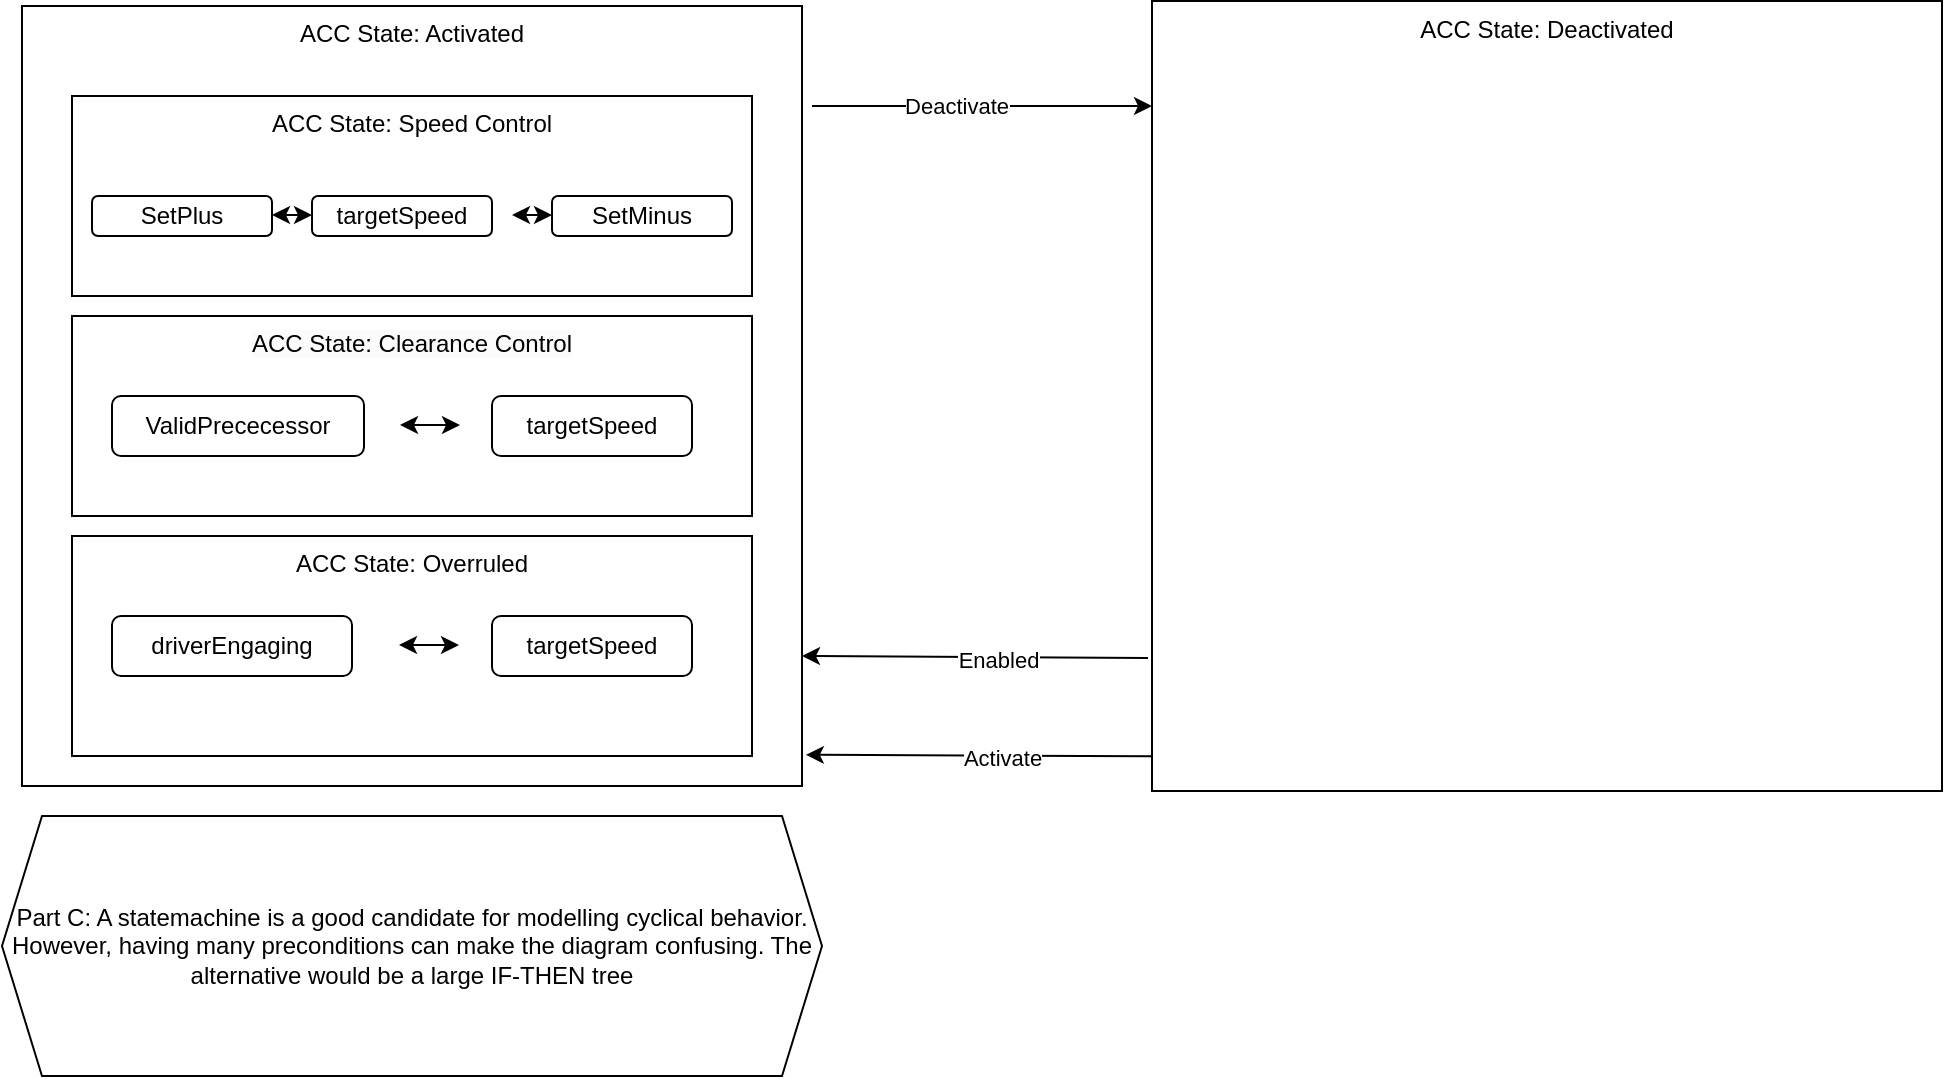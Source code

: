 <mxfile version="22.1.16" type="github">
  <diagram name="Page-1" id="5IsuKcasWGkJipCwxS3t">
    <mxGraphModel dx="910" dy="459" grid="1" gridSize="10" guides="1" tooltips="1" connect="1" arrows="1" fold="1" page="1" pageScale="1" pageWidth="827" pageHeight="1169" math="0" shadow="0">
      <root>
        <mxCell id="0" />
        <mxCell id="1" parent="0" />
        <mxCell id="f_7BDfIoyY3mClRFyVxb-1" value="ACC State: Deactivated" style="whiteSpace=wrap;html=1;aspect=fixed;verticalAlign=top;" vertex="1" parent="1">
          <mxGeometry x="760" y="62.5" width="395" height="395" as="geometry" />
        </mxCell>
        <mxCell id="f_7BDfIoyY3mClRFyVxb-2" value="ACC State: Activated" style="whiteSpace=wrap;html=1;aspect=fixed;verticalAlign=top;" vertex="1" parent="1">
          <mxGeometry x="195" y="65" width="390" height="390" as="geometry" />
        </mxCell>
        <mxCell id="f_7BDfIoyY3mClRFyVxb-9" value="" style="endArrow=classic;html=1;rounded=0;entryX=0;entryY=0.133;entryDx=0;entryDy=0;entryPerimeter=0;" edge="1" parent="1" target="f_7BDfIoyY3mClRFyVxb-1">
          <mxGeometry width="50" height="50" relative="1" as="geometry">
            <mxPoint x="590" y="115" as="sourcePoint" />
            <mxPoint x="670" y="65" as="targetPoint" />
          </mxGeometry>
        </mxCell>
        <mxCell id="f_7BDfIoyY3mClRFyVxb-10" value="Deactivate" style="edgeLabel;html=1;align=center;verticalAlign=middle;resizable=0;points=[];" vertex="1" connectable="0" parent="f_7BDfIoyY3mClRFyVxb-9">
          <mxGeometry x="-0.159" relative="1" as="geometry">
            <mxPoint as="offset" />
          </mxGeometry>
        </mxCell>
        <mxCell id="f_7BDfIoyY3mClRFyVxb-11" value="" style="endArrow=classic;html=1;rounded=0;exitX=0;exitY=0.956;exitDx=0;exitDy=0;exitPerimeter=0;entryX=1.005;entryY=0.96;entryDx=0;entryDy=0;entryPerimeter=0;" edge="1" parent="1" source="f_7BDfIoyY3mClRFyVxb-1" target="f_7BDfIoyY3mClRFyVxb-2">
          <mxGeometry width="50" height="50" relative="1" as="geometry">
            <mxPoint x="610" y="290" as="sourcePoint" />
            <mxPoint x="660" y="240" as="targetPoint" />
          </mxGeometry>
        </mxCell>
        <mxCell id="f_7BDfIoyY3mClRFyVxb-12" value="Activate" style="edgeLabel;html=1;align=center;verticalAlign=middle;resizable=0;points=[];" vertex="1" connectable="0" parent="f_7BDfIoyY3mClRFyVxb-11">
          <mxGeometry x="-0.127" y="1" relative="1" as="geometry">
            <mxPoint as="offset" />
          </mxGeometry>
        </mxCell>
        <mxCell id="f_7BDfIoyY3mClRFyVxb-13" value="" style="endArrow=classic;html=1;rounded=0;exitX=0;exitY=0.956;exitDx=0;exitDy=0;exitPerimeter=0;entryX=1.005;entryY=0.96;entryDx=0;entryDy=0;entryPerimeter=0;" edge="1" parent="1">
          <mxGeometry width="50" height="50" relative="1" as="geometry">
            <mxPoint x="758" y="391" as="sourcePoint" />
            <mxPoint x="585" y="390" as="targetPoint" />
          </mxGeometry>
        </mxCell>
        <mxCell id="f_7BDfIoyY3mClRFyVxb-14" value="Enabled" style="edgeLabel;html=1;align=center;verticalAlign=middle;resizable=0;points=[];" vertex="1" connectable="0" parent="f_7BDfIoyY3mClRFyVxb-13">
          <mxGeometry x="-0.127" y="1" relative="1" as="geometry">
            <mxPoint as="offset" />
          </mxGeometry>
        </mxCell>
        <mxCell id="f_7BDfIoyY3mClRFyVxb-15" value="ACC State: Speed Control" style="rounded=0;whiteSpace=wrap;html=1;verticalAlign=top;" vertex="1" parent="1">
          <mxGeometry x="220" y="110" width="340" height="100" as="geometry" />
        </mxCell>
        <mxCell id="f_7BDfIoyY3mClRFyVxb-16" value="targetSpeed" style="rounded=1;whiteSpace=wrap;html=1;" vertex="1" parent="1">
          <mxGeometry x="340" y="160" width="90" height="20" as="geometry" />
        </mxCell>
        <mxCell id="f_7BDfIoyY3mClRFyVxb-17" value="SetPlus" style="rounded=1;whiteSpace=wrap;html=1;" vertex="1" parent="1">
          <mxGeometry x="230" y="160" width="90" height="20" as="geometry" />
        </mxCell>
        <mxCell id="f_7BDfIoyY3mClRFyVxb-18" value="SetMinus" style="rounded=1;whiteSpace=wrap;html=1;" vertex="1" parent="1">
          <mxGeometry x="460" y="160" width="90" height="20" as="geometry" />
        </mxCell>
        <mxCell id="f_7BDfIoyY3mClRFyVxb-21" value="" style="endArrow=classic;startArrow=classic;html=1;rounded=0;" edge="1" parent="1">
          <mxGeometry width="50" height="50" relative="1" as="geometry">
            <mxPoint x="320" y="169.5" as="sourcePoint" />
            <mxPoint x="340" y="169.5" as="targetPoint" />
          </mxGeometry>
        </mxCell>
        <mxCell id="f_7BDfIoyY3mClRFyVxb-22" value="" style="endArrow=classic;startArrow=classic;html=1;rounded=0;" edge="1" parent="1">
          <mxGeometry width="50" height="50" relative="1" as="geometry">
            <mxPoint x="440" y="169.5" as="sourcePoint" />
            <mxPoint x="460" y="169.5" as="targetPoint" />
          </mxGeometry>
        </mxCell>
        <mxCell id="f_7BDfIoyY3mClRFyVxb-23" value="ACC State: Overruled" style="rounded=0;whiteSpace=wrap;html=1;verticalAlign=top;" vertex="1" parent="1">
          <mxGeometry x="220" y="330" width="340" height="110" as="geometry" />
        </mxCell>
        <mxCell id="f_7BDfIoyY3mClRFyVxb-24" value="&lt;span style=&quot;color: rgb(0, 0, 0); font-family: Helvetica; font-size: 12px; font-style: normal; font-variant-ligatures: normal; font-variant-caps: normal; font-weight: 400; letter-spacing: normal; orphans: 2; text-align: center; text-indent: 0px; text-transform: none; widows: 2; word-spacing: 0px; -webkit-text-stroke-width: 0px; background-color: rgb(251, 251, 251); text-decoration-thickness: initial; text-decoration-style: initial; text-decoration-color: initial; float: none; display: inline !important;&quot;&gt;ACC State: Clearance Control&lt;/span&gt;" style="rounded=0;whiteSpace=wrap;html=1;verticalAlign=top;" vertex="1" parent="1">
          <mxGeometry x="220" y="220" width="340" height="100" as="geometry" />
        </mxCell>
        <mxCell id="f_7BDfIoyY3mClRFyVxb-26" value="ValidPrececessor" style="rounded=1;whiteSpace=wrap;html=1;" vertex="1" parent="1">
          <mxGeometry x="240" y="260" width="126" height="30" as="geometry" />
        </mxCell>
        <mxCell id="f_7BDfIoyY3mClRFyVxb-27" value="driverEngaging" style="rounded=1;whiteSpace=wrap;html=1;" vertex="1" parent="1">
          <mxGeometry x="240" y="370" width="120" height="30" as="geometry" />
        </mxCell>
        <mxCell id="f_7BDfIoyY3mClRFyVxb-28" value="targetSpeed" style="rounded=1;whiteSpace=wrap;html=1;" vertex="1" parent="1">
          <mxGeometry x="430" y="260" width="100" height="30" as="geometry" />
        </mxCell>
        <mxCell id="f_7BDfIoyY3mClRFyVxb-29" value="" style="endArrow=classic;startArrow=classic;html=1;rounded=0;" edge="1" parent="1">
          <mxGeometry width="50" height="50" relative="1" as="geometry">
            <mxPoint x="384" y="274.5" as="sourcePoint" />
            <mxPoint x="414" y="274.5" as="targetPoint" />
          </mxGeometry>
        </mxCell>
        <mxCell id="f_7BDfIoyY3mClRFyVxb-31" value="targetSpeed" style="rounded=1;whiteSpace=wrap;html=1;" vertex="1" parent="1">
          <mxGeometry x="430" y="370" width="100" height="30" as="geometry" />
        </mxCell>
        <mxCell id="f_7BDfIoyY3mClRFyVxb-32" value="" style="endArrow=classic;startArrow=classic;html=1;rounded=0;" edge="1" parent="1">
          <mxGeometry width="50" height="50" relative="1" as="geometry">
            <mxPoint x="383.5" y="384.5" as="sourcePoint" />
            <mxPoint x="413.5" y="384.5" as="targetPoint" />
          </mxGeometry>
        </mxCell>
        <mxCell id="f_7BDfIoyY3mClRFyVxb-34" value="Part C: A statemachine is a good candidate for modelling cyclical behavior. However, having many preconditions can make the diagram confusing. The alternative would be a large IF-THEN tree" style="shape=hexagon;perimeter=hexagonPerimeter2;whiteSpace=wrap;html=1;fixedSize=1;" vertex="1" parent="1">
          <mxGeometry x="185" y="470" width="410" height="130" as="geometry" />
        </mxCell>
      </root>
    </mxGraphModel>
  </diagram>
</mxfile>
